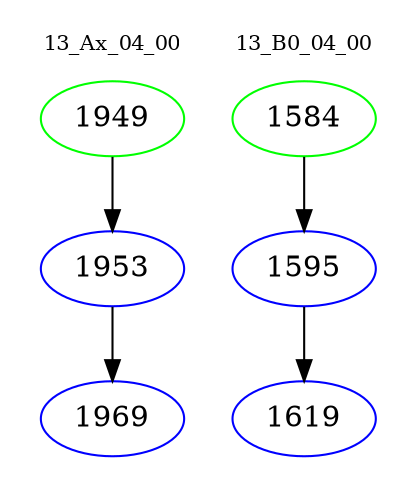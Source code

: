 digraph{
subgraph cluster_0 {
color = white
label = "13_Ax_04_00";
fontsize=10;
T0_1949 [label="1949", color="green"]
T0_1949 -> T0_1953 [color="black"]
T0_1953 [label="1953", color="blue"]
T0_1953 -> T0_1969 [color="black"]
T0_1969 [label="1969", color="blue"]
}
subgraph cluster_1 {
color = white
label = "13_B0_04_00";
fontsize=10;
T1_1584 [label="1584", color="green"]
T1_1584 -> T1_1595 [color="black"]
T1_1595 [label="1595", color="blue"]
T1_1595 -> T1_1619 [color="black"]
T1_1619 [label="1619", color="blue"]
}
}
